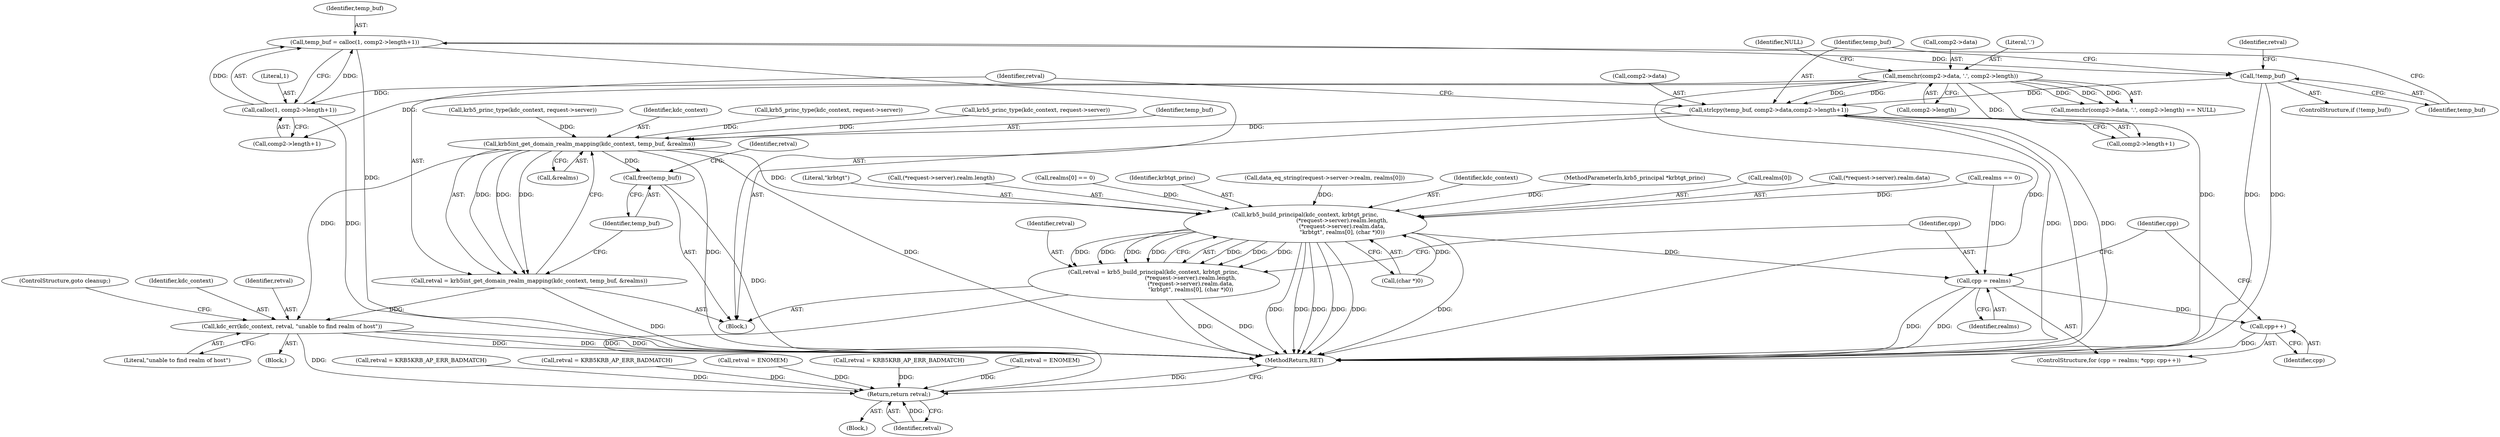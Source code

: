 digraph "0_krb5_8ee70ec63931d1e38567905387ab9b1d45734d81@API" {
"1000276" [label="(Call,temp_buf = calloc(1, comp2->length+1))"];
"1000278" [label="(Call,calloc(1, comp2->length+1))"];
"1000266" [label="(Call,memchr(comp2->data, '.', comp2->length))"];
"1000286" [label="(Call,!temp_buf)"];
"1000293" [label="(Call,strlcpy(temp_buf, comp2->data,comp2->length+1))"];
"1000305" [label="(Call,krb5int_get_domain_realm_mapping(kdc_context, temp_buf, &realms))"];
"1000303" [label="(Call,retval = krb5int_get_domain_realm_mapping(kdc_context, temp_buf, &realms))"];
"1000315" [label="(Call,kdc_err(kdc_context, retval, \"unable to find realm of host\"))"];
"1000398" [label="(Return,return retval;)"];
"1000310" [label="(Call,free(temp_buf))"];
"1000358" [label="(Call,krb5_build_principal(kdc_context, krbtgt_princ,\n                                          (*request->server).realm.length,\n                                          (*request->server).realm.data,\n                                          \"krbtgt\", realms[0], (char *)0))"];
"1000356" [label="(Call,retval = krb5_build_principal(kdc_context, krbtgt_princ,\n                                          (*request->server).realm.length,\n                                          (*request->server).realm.data,\n                                          \"krbtgt\", realms[0], (char *)0))"];
"1000385" [label="(Call,cpp = realms)"];
"1000390" [label="(Call,cpp++)"];
"1000306" [label="(Identifier,kdc_context)"];
"1000318" [label="(Literal,\"unable to find realm of host\")"];
"1000381" [label="(Call,(char *)0)"];
"1000278" [label="(Call,calloc(1, comp2->length+1))"];
"1000277" [label="(Identifier,temp_buf)"];
"1000313" [label="(Identifier,retval)"];
"1000276" [label="(Call,temp_buf = calloc(1, comp2->length+1))"];
"1000360" [label="(Identifier,krbtgt_princ)"];
"1000294" [label="(Identifier,temp_buf)"];
"1000107" [label="(Block,)"];
"1000305" [label="(Call,krb5int_get_domain_realm_mapping(kdc_context, temp_buf, &realms))"];
"1000290" [label="(Identifier,retval)"];
"1000317" [label="(Identifier,retval)"];
"1000352" [label="(Call,retval = KRB5KRB_AP_ERR_BADMATCH)"];
"1000319" [label="(ControlStructure,goto cleanup;)"];
"1000336" [label="(Call,data_eq_string(request->server->realm, realms[0]))"];
"1000270" [label="(Literal,'.')"];
"1000274" [label="(Identifier,NULL)"];
"1000358" [label="(Call,krb5_build_principal(kdc_context, krbtgt_princ,\n                                          (*request->server).realm.length,\n                                          (*request->server).realm.data,\n                                          \"krbtgt\", realms[0], (char *)0))"];
"1000399" [label="(Identifier,retval)"];
"1000359" [label="(Identifier,kdc_context)"];
"1000106" [label="(MethodParameterIn,krb5_principal *krbtgt_princ)"];
"1000298" [label="(Call,comp2->length+1)"];
"1000265" [label="(Call,memchr(comp2->data, '.', comp2->length) == NULL)"];
"1000310" [label="(Call,free(temp_buf))"];
"1000303" [label="(Call,retval = krb5int_get_domain_realm_mapping(kdc_context, temp_buf, &realms))"];
"1000266" [label="(Call,memchr(comp2->data, '.', comp2->length))"];
"1000314" [label="(Block,)"];
"1000357" [label="(Identifier,retval)"];
"1000271" [label="(Call,comp2->length)"];
"1000325" [label="(Call,retval = KRB5KRB_AP_ERR_BADMATCH)"];
"1000308" [label="(Call,&realms)"];
"1000215" [label="(Call,krb5_princ_type(kdc_context, request->server))"];
"1000378" [label="(Call,realms[0])"];
"1000263" [label="(Block,)"];
"1000356" [label="(Call,retval = krb5_build_principal(kdc_context, krbtgt_princ,\n                                          (*request->server).realm.length,\n                                          (*request->server).realm.data,\n                                          \"krbtgt\", realms[0], (char *)0))"];
"1000304" [label="(Identifier,retval)"];
"1000286" [label="(Call,!temp_buf)"];
"1000199" [label="(Call,krb5_princ_type(kdc_context, request->server))"];
"1000386" [label="(Identifier,cpp)"];
"1000280" [label="(Call,comp2->length+1)"];
"1000390" [label="(Call,cpp++)"];
"1000391" [label="(Identifier,cpp)"];
"1000307" [label="(Identifier,temp_buf)"];
"1000181" [label="(Call,retval = ENOMEM)"];
"1000369" [label="(Call,(*request->server).realm.data)"];
"1000311" [label="(Identifier,temp_buf)"];
"1000315" [label="(Call,kdc_err(kdc_context, retval, \"unable to find realm of host\"))"];
"1000321" [label="(Call,realms == 0)"];
"1000267" [label="(Call,comp2->data)"];
"1000384" [label="(ControlStructure,for (cpp = realms; *cpp; cpp++))"];
"1000285" [label="(ControlStructure,if (!temp_buf))"];
"1000109" [label="(Call,retval = KRB5KRB_AP_ERR_BADMATCH)"];
"1000377" [label="(Literal,\"krbtgt\")"];
"1000398" [label="(Return,return retval;)"];
"1000361" [label="(Call,(*request->server).realm.length)"];
"1000387" [label="(Identifier,realms)"];
"1000316" [label="(Identifier,kdc_context)"];
"1000385" [label="(Call,cpp = realms)"];
"1000287" [label="(Identifier,temp_buf)"];
"1000293" [label="(Call,strlcpy(temp_buf, comp2->data,comp2->length+1))"];
"1000295" [label="(Call,comp2->data)"];
"1000331" [label="(Call,realms[0] == 0)"];
"1000389" [label="(Identifier,cpp)"];
"1000207" [label="(Call,krb5_princ_type(kdc_context, request->server))"];
"1000400" [label="(MethodReturn,RET)"];
"1000279" [label="(Literal,1)"];
"1000289" [label="(Call,retval = ENOMEM)"];
"1000276" -> "1000263"  [label="AST: "];
"1000276" -> "1000278"  [label="CFG: "];
"1000277" -> "1000276"  [label="AST: "];
"1000278" -> "1000276"  [label="AST: "];
"1000287" -> "1000276"  [label="CFG: "];
"1000276" -> "1000400"  [label="DDG: "];
"1000278" -> "1000276"  [label="DDG: "];
"1000278" -> "1000276"  [label="DDG: "];
"1000276" -> "1000286"  [label="DDG: "];
"1000278" -> "1000280"  [label="CFG: "];
"1000279" -> "1000278"  [label="AST: "];
"1000280" -> "1000278"  [label="AST: "];
"1000278" -> "1000400"  [label="DDG: "];
"1000266" -> "1000278"  [label="DDG: "];
"1000266" -> "1000265"  [label="AST: "];
"1000266" -> "1000271"  [label="CFG: "];
"1000267" -> "1000266"  [label="AST: "];
"1000270" -> "1000266"  [label="AST: "];
"1000271" -> "1000266"  [label="AST: "];
"1000274" -> "1000266"  [label="CFG: "];
"1000266" -> "1000400"  [label="DDG: "];
"1000266" -> "1000400"  [label="DDG: "];
"1000266" -> "1000265"  [label="DDG: "];
"1000266" -> "1000265"  [label="DDG: "];
"1000266" -> "1000265"  [label="DDG: "];
"1000266" -> "1000280"  [label="DDG: "];
"1000266" -> "1000293"  [label="DDG: "];
"1000266" -> "1000293"  [label="DDG: "];
"1000266" -> "1000298"  [label="DDG: "];
"1000286" -> "1000285"  [label="AST: "];
"1000286" -> "1000287"  [label="CFG: "];
"1000287" -> "1000286"  [label="AST: "];
"1000290" -> "1000286"  [label="CFG: "];
"1000294" -> "1000286"  [label="CFG: "];
"1000286" -> "1000400"  [label="DDG: "];
"1000286" -> "1000400"  [label="DDG: "];
"1000286" -> "1000293"  [label="DDG: "];
"1000293" -> "1000263"  [label="AST: "];
"1000293" -> "1000298"  [label="CFG: "];
"1000294" -> "1000293"  [label="AST: "];
"1000295" -> "1000293"  [label="AST: "];
"1000298" -> "1000293"  [label="AST: "];
"1000304" -> "1000293"  [label="CFG: "];
"1000293" -> "1000400"  [label="DDG: "];
"1000293" -> "1000400"  [label="DDG: "];
"1000293" -> "1000400"  [label="DDG: "];
"1000293" -> "1000305"  [label="DDG: "];
"1000305" -> "1000303"  [label="AST: "];
"1000305" -> "1000308"  [label="CFG: "];
"1000306" -> "1000305"  [label="AST: "];
"1000307" -> "1000305"  [label="AST: "];
"1000308" -> "1000305"  [label="AST: "];
"1000303" -> "1000305"  [label="CFG: "];
"1000305" -> "1000400"  [label="DDG: "];
"1000305" -> "1000400"  [label="DDG: "];
"1000305" -> "1000303"  [label="DDG: "];
"1000305" -> "1000303"  [label="DDG: "];
"1000305" -> "1000303"  [label="DDG: "];
"1000207" -> "1000305"  [label="DDG: "];
"1000199" -> "1000305"  [label="DDG: "];
"1000215" -> "1000305"  [label="DDG: "];
"1000305" -> "1000310"  [label="DDG: "];
"1000305" -> "1000315"  [label="DDG: "];
"1000305" -> "1000358"  [label="DDG: "];
"1000303" -> "1000263"  [label="AST: "];
"1000304" -> "1000303"  [label="AST: "];
"1000311" -> "1000303"  [label="CFG: "];
"1000303" -> "1000400"  [label="DDG: "];
"1000303" -> "1000315"  [label="DDG: "];
"1000315" -> "1000314"  [label="AST: "];
"1000315" -> "1000318"  [label="CFG: "];
"1000316" -> "1000315"  [label="AST: "];
"1000317" -> "1000315"  [label="AST: "];
"1000318" -> "1000315"  [label="AST: "];
"1000319" -> "1000315"  [label="CFG: "];
"1000315" -> "1000400"  [label="DDG: "];
"1000315" -> "1000400"  [label="DDG: "];
"1000315" -> "1000400"  [label="DDG: "];
"1000315" -> "1000398"  [label="DDG: "];
"1000398" -> "1000107"  [label="AST: "];
"1000398" -> "1000399"  [label="CFG: "];
"1000399" -> "1000398"  [label="AST: "];
"1000400" -> "1000398"  [label="CFG: "];
"1000398" -> "1000400"  [label="DDG: "];
"1000399" -> "1000398"  [label="DDG: "];
"1000289" -> "1000398"  [label="DDG: "];
"1000356" -> "1000398"  [label="DDG: "];
"1000352" -> "1000398"  [label="DDG: "];
"1000109" -> "1000398"  [label="DDG: "];
"1000181" -> "1000398"  [label="DDG: "];
"1000325" -> "1000398"  [label="DDG: "];
"1000310" -> "1000263"  [label="AST: "];
"1000310" -> "1000311"  [label="CFG: "];
"1000311" -> "1000310"  [label="AST: "];
"1000313" -> "1000310"  [label="CFG: "];
"1000310" -> "1000400"  [label="DDG: "];
"1000358" -> "1000356"  [label="AST: "];
"1000358" -> "1000381"  [label="CFG: "];
"1000359" -> "1000358"  [label="AST: "];
"1000360" -> "1000358"  [label="AST: "];
"1000361" -> "1000358"  [label="AST: "];
"1000369" -> "1000358"  [label="AST: "];
"1000377" -> "1000358"  [label="AST: "];
"1000378" -> "1000358"  [label="AST: "];
"1000381" -> "1000358"  [label="AST: "];
"1000356" -> "1000358"  [label="CFG: "];
"1000358" -> "1000400"  [label="DDG: "];
"1000358" -> "1000400"  [label="DDG: "];
"1000358" -> "1000400"  [label="DDG: "];
"1000358" -> "1000400"  [label="DDG: "];
"1000358" -> "1000400"  [label="DDG: "];
"1000358" -> "1000400"  [label="DDG: "];
"1000358" -> "1000356"  [label="DDG: "];
"1000358" -> "1000356"  [label="DDG: "];
"1000358" -> "1000356"  [label="DDG: "];
"1000358" -> "1000356"  [label="DDG: "];
"1000358" -> "1000356"  [label="DDG: "];
"1000358" -> "1000356"  [label="DDG: "];
"1000358" -> "1000356"  [label="DDG: "];
"1000106" -> "1000358"  [label="DDG: "];
"1000331" -> "1000358"  [label="DDG: "];
"1000336" -> "1000358"  [label="DDG: "];
"1000321" -> "1000358"  [label="DDG: "];
"1000381" -> "1000358"  [label="DDG: "];
"1000358" -> "1000385"  [label="DDG: "];
"1000356" -> "1000263"  [label="AST: "];
"1000357" -> "1000356"  [label="AST: "];
"1000386" -> "1000356"  [label="CFG: "];
"1000356" -> "1000400"  [label="DDG: "];
"1000356" -> "1000400"  [label="DDG: "];
"1000385" -> "1000384"  [label="AST: "];
"1000385" -> "1000387"  [label="CFG: "];
"1000386" -> "1000385"  [label="AST: "];
"1000387" -> "1000385"  [label="AST: "];
"1000389" -> "1000385"  [label="CFG: "];
"1000385" -> "1000400"  [label="DDG: "];
"1000385" -> "1000400"  [label="DDG: "];
"1000321" -> "1000385"  [label="DDG: "];
"1000385" -> "1000390"  [label="DDG: "];
"1000390" -> "1000384"  [label="AST: "];
"1000390" -> "1000391"  [label="CFG: "];
"1000391" -> "1000390"  [label="AST: "];
"1000389" -> "1000390"  [label="CFG: "];
"1000390" -> "1000400"  [label="DDG: "];
}
